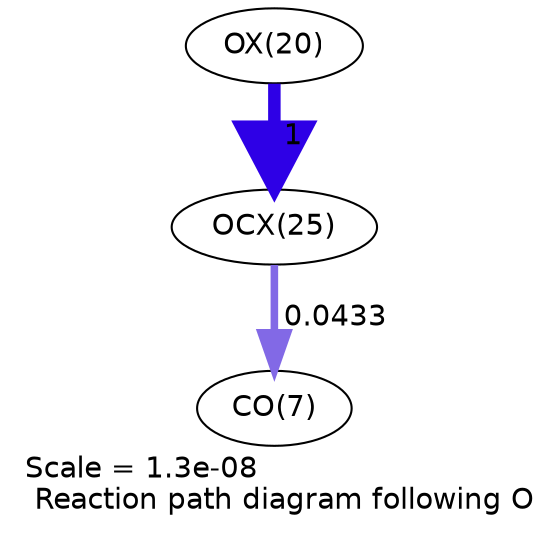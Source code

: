 digraph reaction_paths {
center=1;
s107 -> s112[fontname="Helvetica", penwidth=6, arrowsize=3, color="0.7, 1.5, 0.9"
, label=" 1"];
s112 -> s9[fontname="Helvetica", penwidth=3.63, arrowsize=1.81, color="0.7, 0.543, 0.9"
, label=" 0.0433"];
s9 [ fontname="Helvetica", label="CO(7)"];
s107 [ fontname="Helvetica", label="OX(20)"];
s112 [ fontname="Helvetica", label="OCX(25)"];
 label = "Scale = 1.3e-08\l Reaction path diagram following O";
 fontname = "Helvetica";
}
